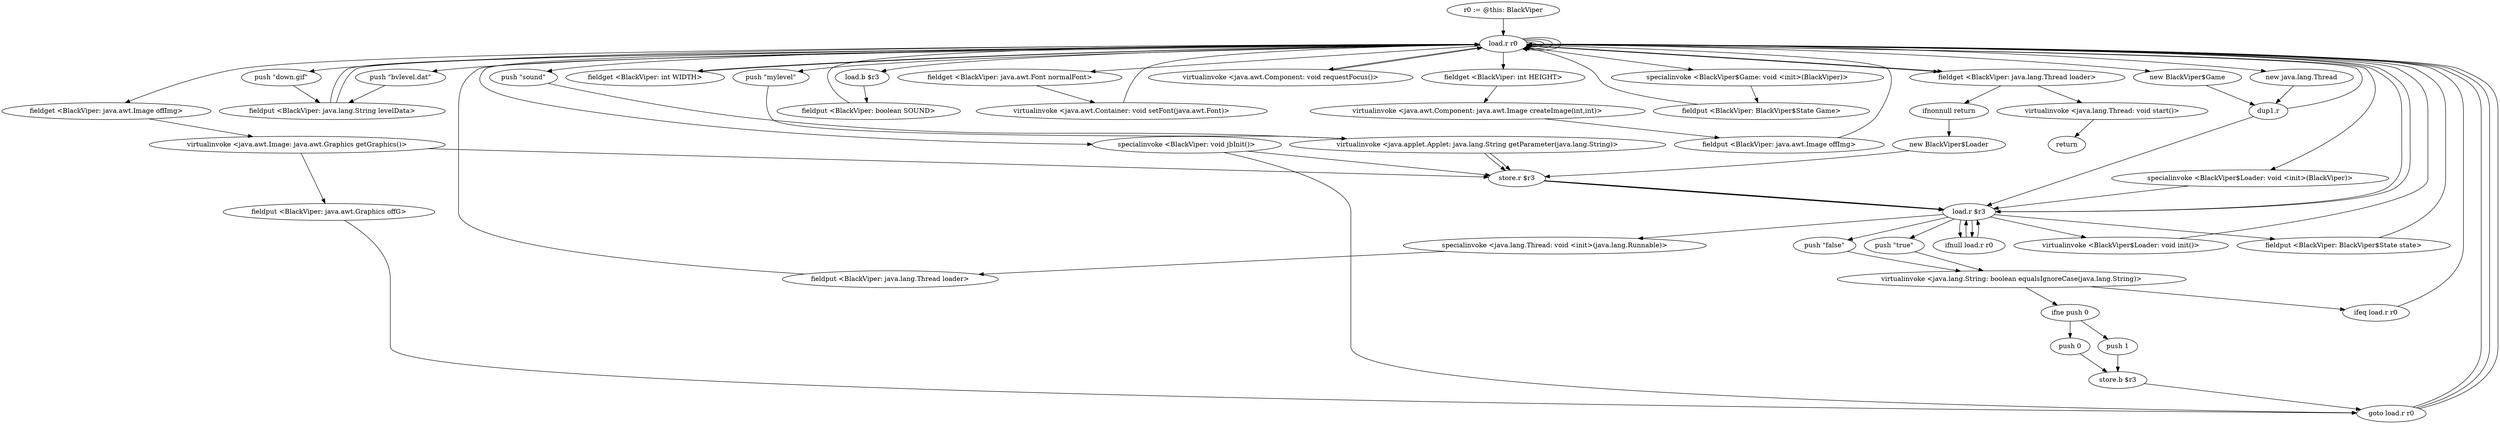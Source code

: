 digraph "" {
    "r0 := @this: BlackViper"
    "load.r r0"
    "r0 := @this: BlackViper"->"load.r r0";
    "push \"down.gif\""
    "load.r r0"->"push \"down.gif\"";
    "fieldput <BlackViper: java.lang.String levelData>"
    "push \"down.gif\""->"fieldput <BlackViper: java.lang.String levelData>";
    "fieldput <BlackViper: java.lang.String levelData>"->"load.r r0";
    "push \"mylevel\""
    "load.r r0"->"push \"mylevel\"";
    "virtualinvoke <java.applet.Applet: java.lang.String getParameter(java.lang.String)>"
    "push \"mylevel\""->"virtualinvoke <java.applet.Applet: java.lang.String getParameter(java.lang.String)>";
    "store.r $r3"
    "virtualinvoke <java.applet.Applet: java.lang.String getParameter(java.lang.String)>"->"store.r $r3";
    "load.r $r3"
    "store.r $r3"->"load.r $r3";
    "ifnull load.r r0"
    "load.r $r3"->"ifnull load.r r0";
    "ifnull load.r r0"->"load.r $r3";
    "push \"true\""
    "load.r $r3"->"push \"true\"";
    "virtualinvoke <java.lang.String: boolean equalsIgnoreCase(java.lang.String)>"
    "push \"true\""->"virtualinvoke <java.lang.String: boolean equalsIgnoreCase(java.lang.String)>";
    "ifeq load.r r0"
    "virtualinvoke <java.lang.String: boolean equalsIgnoreCase(java.lang.String)>"->"ifeq load.r r0";
    "ifeq load.r r0"->"load.r r0";
    "push \"bvlevel.dat\""
    "load.r r0"->"push \"bvlevel.dat\"";
    "push \"bvlevel.dat\""->"fieldput <BlackViper: java.lang.String levelData>";
    "fieldput <BlackViper: java.lang.String levelData>"->"load.r r0";
    "push \"sound\""
    "load.r r0"->"push \"sound\"";
    "push \"sound\""->"virtualinvoke <java.applet.Applet: java.lang.String getParameter(java.lang.String)>";
    "virtualinvoke <java.applet.Applet: java.lang.String getParameter(java.lang.String)>"->"store.r $r3";
    "store.r $r3"->"load.r $r3";
    "load.r $r3"->"ifnull load.r r0";
    "ifnull load.r r0"->"load.r $r3";
    "push \"false\""
    "load.r $r3"->"push \"false\"";
    "push \"false\""->"virtualinvoke <java.lang.String: boolean equalsIgnoreCase(java.lang.String)>";
    "ifne push 0"
    "virtualinvoke <java.lang.String: boolean equalsIgnoreCase(java.lang.String)>"->"ifne push 0";
    "push 1"
    "ifne push 0"->"push 1";
    "store.b $r3"
    "push 1"->"store.b $r3";
    "goto load.r r0"
    "store.b $r3"->"goto load.r r0";
    "goto load.r r0"->"load.r r0";
    "load.b $r3"
    "load.r r0"->"load.b $r3";
    "fieldput <BlackViper: boolean SOUND>"
    "load.b $r3"->"fieldput <BlackViper: boolean SOUND>";
    "fieldput <BlackViper: boolean SOUND>"->"load.r r0";
    "load.r r0"->"load.r r0";
    "fieldget <BlackViper: java.awt.Font normalFont>"
    "load.r r0"->"fieldget <BlackViper: java.awt.Font normalFont>";
    "virtualinvoke <java.awt.Container: void setFont(java.awt.Font)>"
    "fieldget <BlackViper: java.awt.Font normalFont>"->"virtualinvoke <java.awt.Container: void setFont(java.awt.Font)>";
    "virtualinvoke <java.awt.Container: void setFont(java.awt.Font)>"->"load.r r0";
    "load.r r0"->"load.r r0";
    "load.r r0"->"load.r r0";
    "fieldget <BlackViper: int WIDTH>"
    "load.r r0"->"fieldget <BlackViper: int WIDTH>";
    "fieldget <BlackViper: int WIDTH>"->"load.r r0";
    "fieldget <BlackViper: int HEIGHT>"
    "load.r r0"->"fieldget <BlackViper: int HEIGHT>";
    "virtualinvoke <java.awt.Component: java.awt.Image createImage(int,int)>"
    "fieldget <BlackViper: int HEIGHT>"->"virtualinvoke <java.awt.Component: java.awt.Image createImage(int,int)>";
    "fieldput <BlackViper: java.awt.Image offImg>"
    "virtualinvoke <java.awt.Component: java.awt.Image createImage(int,int)>"->"fieldput <BlackViper: java.awt.Image offImg>";
    "fieldput <BlackViper: java.awt.Image offImg>"->"load.r r0";
    "load.r r0"->"load.r r0";
    "fieldget <BlackViper: java.awt.Image offImg>"
    "load.r r0"->"fieldget <BlackViper: java.awt.Image offImg>";
    "virtualinvoke <java.awt.Image: java.awt.Graphics getGraphics()>"
    "fieldget <BlackViper: java.awt.Image offImg>"->"virtualinvoke <java.awt.Image: java.awt.Graphics getGraphics()>";
    "fieldput <BlackViper: java.awt.Graphics offG>"
    "virtualinvoke <java.awt.Image: java.awt.Graphics getGraphics()>"->"fieldput <BlackViper: java.awt.Graphics offG>";
    "fieldput <BlackViper: java.awt.Graphics offG>"->"goto load.r r0";
    "goto load.r r0"->"load.r r0";
    "new BlackViper$Game"
    "load.r r0"->"new BlackViper$Game";
    "dup1.r"
    "new BlackViper$Game"->"dup1.r";
    "dup1.r"->"load.r r0";
    "specialinvoke <BlackViper$Game: void <init>(BlackViper)>"
    "load.r r0"->"specialinvoke <BlackViper$Game: void <init>(BlackViper)>";
    "fieldput <BlackViper: BlackViper$State Game>"
    "specialinvoke <BlackViper$Game: void <init>(BlackViper)>"->"fieldput <BlackViper: BlackViper$State Game>";
    "fieldput <BlackViper: BlackViper$State Game>"->"load.r r0";
    "specialinvoke <BlackViper: void jbInit()>"
    "load.r r0"->"specialinvoke <BlackViper: void jbInit()>";
    "specialinvoke <BlackViper: void jbInit()>"->"goto load.r r0";
    "goto load.r r0"->"load.r r0";
    "virtualinvoke <java.awt.Component: void requestFocus()>"
    "load.r r0"->"virtualinvoke <java.awt.Component: void requestFocus()>";
    "virtualinvoke <java.awt.Component: void requestFocus()>"->"load.r r0";
    "fieldget <BlackViper: java.lang.Thread loader>"
    "load.r r0"->"fieldget <BlackViper: java.lang.Thread loader>";
    "ifnonnull return"
    "fieldget <BlackViper: java.lang.Thread loader>"->"ifnonnull return";
    "new BlackViper$Loader"
    "ifnonnull return"->"new BlackViper$Loader";
    "new BlackViper$Loader"->"store.r $r3";
    "store.r $r3"->"load.r $r3";
    "load.r $r3"->"load.r r0";
    "specialinvoke <BlackViper$Loader: void <init>(BlackViper)>"
    "load.r r0"->"specialinvoke <BlackViper$Loader: void <init>(BlackViper)>";
    "specialinvoke <BlackViper$Loader: void <init>(BlackViper)>"->"load.r $r3";
    "virtualinvoke <BlackViper$Loader: void init()>"
    "load.r $r3"->"virtualinvoke <BlackViper$Loader: void init()>";
    "virtualinvoke <BlackViper$Loader: void init()>"->"load.r r0";
    "new java.lang.Thread"
    "load.r r0"->"new java.lang.Thread";
    "new java.lang.Thread"->"dup1.r";
    "dup1.r"->"load.r $r3";
    "specialinvoke <java.lang.Thread: void <init>(java.lang.Runnable)>"
    "load.r $r3"->"specialinvoke <java.lang.Thread: void <init>(java.lang.Runnable)>";
    "fieldput <BlackViper: java.lang.Thread loader>"
    "specialinvoke <java.lang.Thread: void <init>(java.lang.Runnable)>"->"fieldput <BlackViper: java.lang.Thread loader>";
    "fieldput <BlackViper: java.lang.Thread loader>"->"load.r r0";
    "load.r r0"->"load.r $r3";
    "fieldput <BlackViper: BlackViper$State state>"
    "load.r $r3"->"fieldput <BlackViper: BlackViper$State state>";
    "fieldput <BlackViper: BlackViper$State state>"->"load.r r0";
    "load.r r0"->"fieldget <BlackViper: java.lang.Thread loader>";
    "virtualinvoke <java.lang.Thread: void start()>"
    "fieldget <BlackViper: java.lang.Thread loader>"->"virtualinvoke <java.lang.Thread: void start()>";
    "return"
    "virtualinvoke <java.lang.Thread: void start()>"->"return";
    "specialinvoke <BlackViper: void jbInit()>"->"store.r $r3";
    "virtualinvoke <java.awt.Image: java.awt.Graphics getGraphics()>"->"store.r $r3";
    "push 0"
    "ifne push 0"->"push 0";
    "push 0"->"store.b $r3";
}
